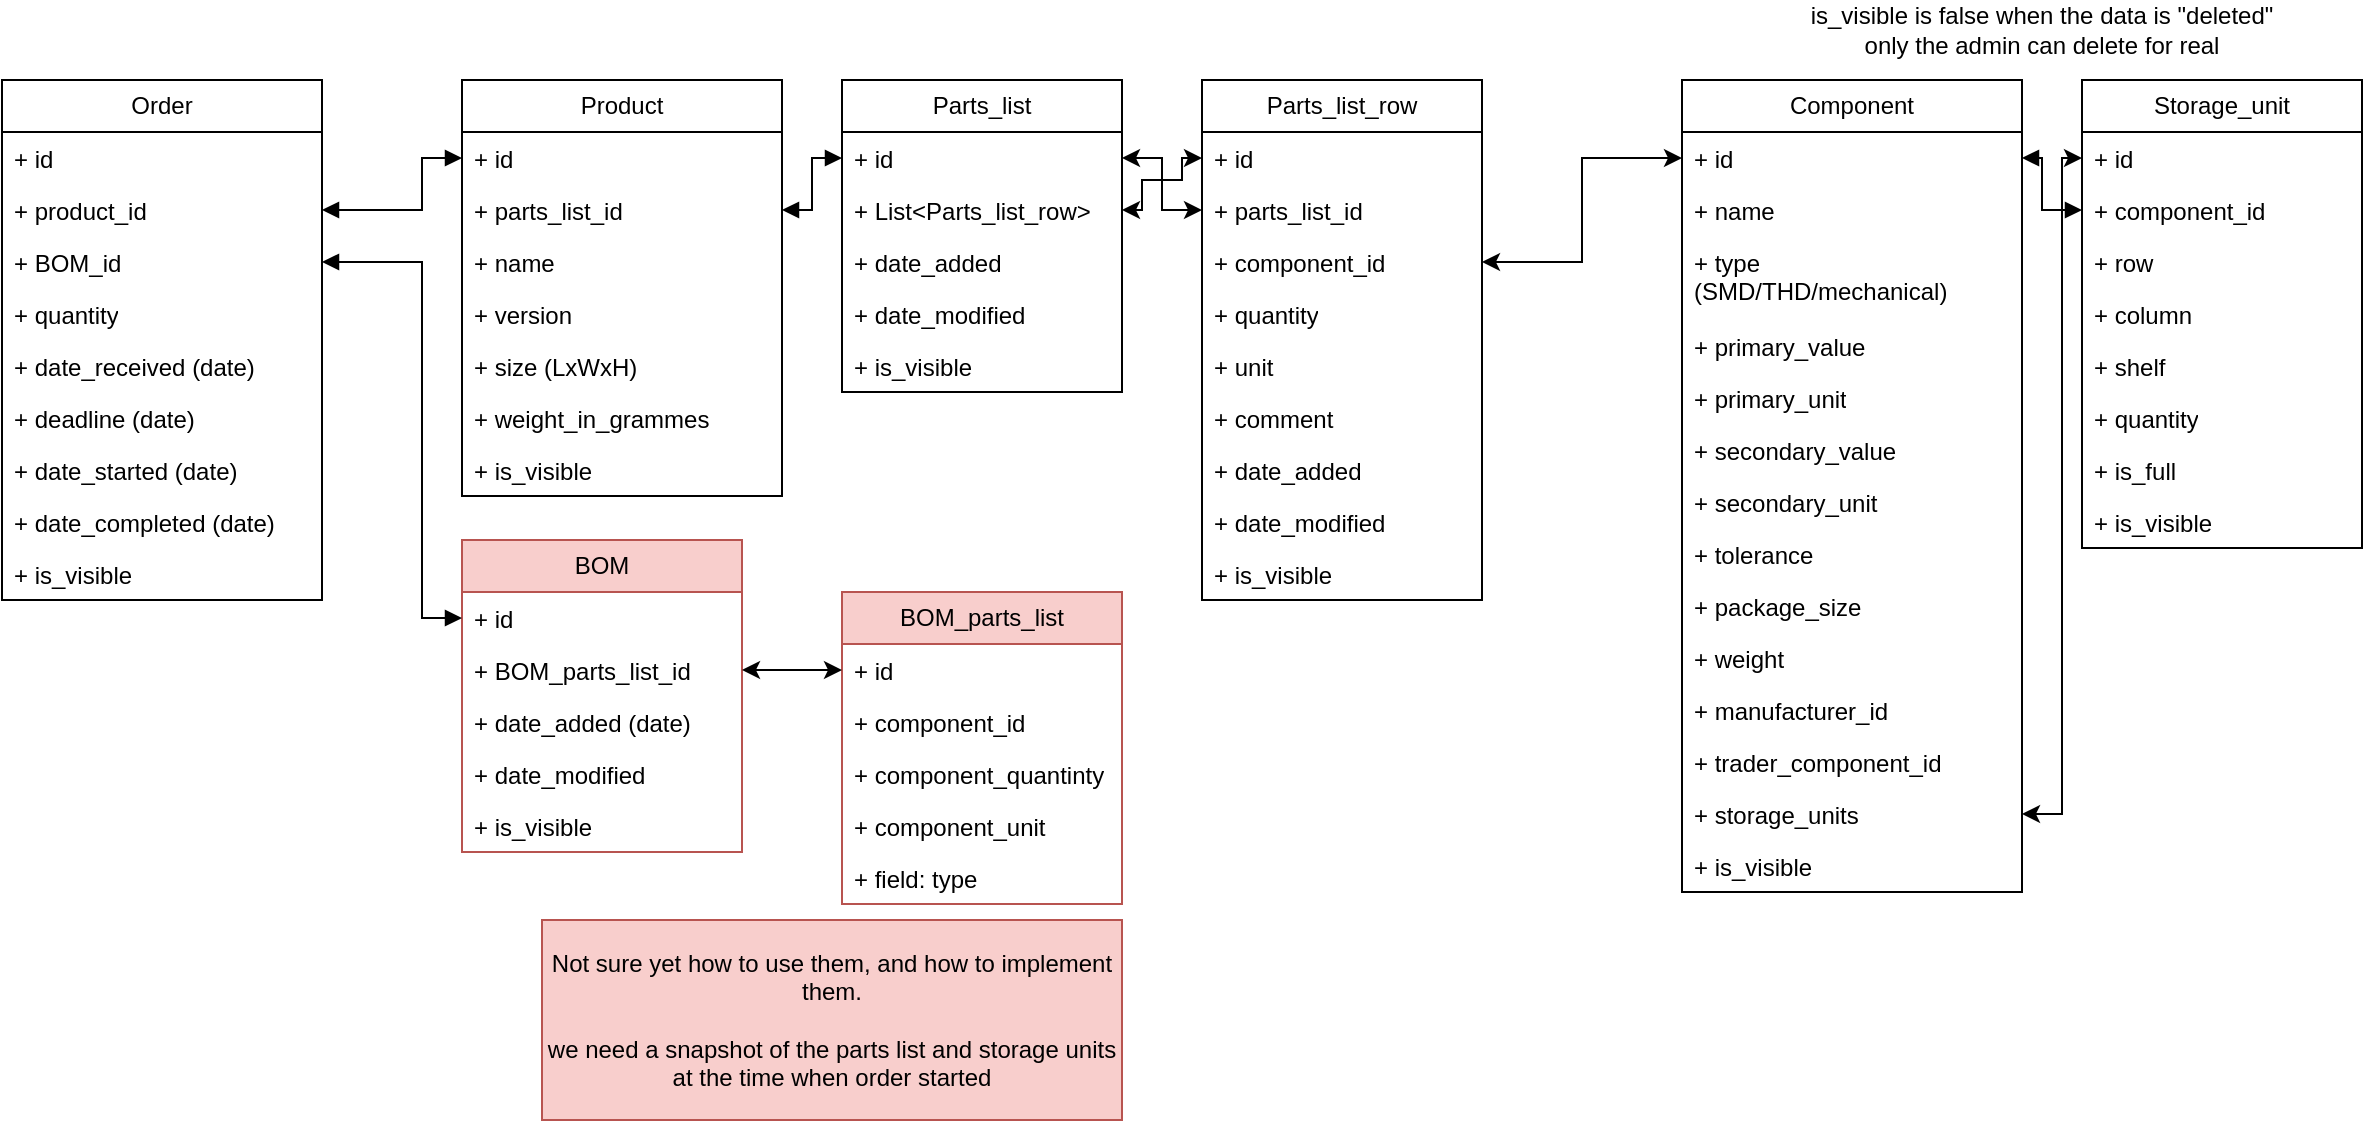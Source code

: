 <mxfile version="21.1.2" type="device">
  <diagram name="Page-1" id="a7904f86-f2b4-8e86-fa97-74104820619b">
    <mxGraphModel dx="1195" dy="703" grid="1" gridSize="10" guides="1" tooltips="1" connect="1" arrows="1" fold="1" page="1" pageScale="1" pageWidth="1100" pageHeight="850" background="none" math="0" shadow="0">
      <root>
        <mxCell id="0" />
        <mxCell id="1" parent="0" />
        <mxCell id="24794b860abc3c2d-30" style="edgeStyle=orthogonalEdgeStyle;rounded=0;html=1;labelBackgroundColor=none;endArrow=none;endFill=0;endSize=8;fontFamily=Verdana;fontSize=12;align=left;" parent="1" edge="1">
          <mxGeometry relative="1" as="geometry">
            <Array as="points">
              <mxPoint x="110" y="90" />
              <mxPoint x="670" y="90" />
            </Array>
            <mxPoint x="110" y="205" as="sourcePoint" />
          </mxGeometry>
        </mxCell>
        <mxCell id="yLfxssdiSvaUAgOerNLs-10" value="Order" style="swimlane;fontStyle=0;childLayout=stackLayout;horizontal=1;startSize=26;fillColor=none;horizontalStack=0;resizeParent=1;resizeParentMax=0;resizeLast=0;collapsible=1;marginBottom=0;whiteSpace=wrap;html=1;" parent="1" vertex="1">
          <mxGeometry x="30" y="90" width="160" height="260" as="geometry" />
        </mxCell>
        <mxCell id="yLfxssdiSvaUAgOerNLs-25" value="+ id" style="text;strokeColor=none;fillColor=none;align=left;verticalAlign=top;spacingLeft=4;spacingRight=4;overflow=hidden;rotatable=0;points=[[0,0.5],[1,0.5]];portConstraint=eastwest;whiteSpace=wrap;html=1;" parent="yLfxssdiSvaUAgOerNLs-10" vertex="1">
          <mxGeometry y="26" width="160" height="26" as="geometry" />
        </mxCell>
        <mxCell id="yLfxssdiSvaUAgOerNLs-12" value="+ product_id" style="text;strokeColor=none;fillColor=none;align=left;verticalAlign=top;spacingLeft=4;spacingRight=4;overflow=hidden;rotatable=0;points=[[0,0.5],[1,0.5]];portConstraint=eastwest;whiteSpace=wrap;html=1;" parent="yLfxssdiSvaUAgOerNLs-10" vertex="1">
          <mxGeometry y="52" width="160" height="26" as="geometry" />
        </mxCell>
        <mxCell id="yLfxssdiSvaUAgOerNLs-88" value="+ BOM_id" style="text;strokeColor=none;fillColor=none;align=left;verticalAlign=top;spacingLeft=4;spacingRight=4;overflow=hidden;rotatable=0;points=[[0,0.5],[1,0.5]];portConstraint=eastwest;whiteSpace=wrap;html=1;" parent="yLfxssdiSvaUAgOerNLs-10" vertex="1">
          <mxGeometry y="78" width="160" height="26" as="geometry" />
        </mxCell>
        <mxCell id="yLfxssdiSvaUAgOerNLs-13" value="+ quantity" style="text;strokeColor=none;fillColor=none;align=left;verticalAlign=top;spacingLeft=4;spacingRight=4;overflow=hidden;rotatable=0;points=[[0,0.5],[1,0.5]];portConstraint=eastwest;whiteSpace=wrap;html=1;" parent="yLfxssdiSvaUAgOerNLs-10" vertex="1">
          <mxGeometry y="104" width="160" height="26" as="geometry" />
        </mxCell>
        <mxCell id="yLfxssdiSvaUAgOerNLs-15" value="+ date_received (date)" style="text;strokeColor=none;fillColor=none;align=left;verticalAlign=top;spacingLeft=4;spacingRight=4;overflow=hidden;rotatable=0;points=[[0,0.5],[1,0.5]];portConstraint=eastwest;whiteSpace=wrap;html=1;" parent="yLfxssdiSvaUAgOerNLs-10" vertex="1">
          <mxGeometry y="130" width="160" height="26" as="geometry" />
        </mxCell>
        <mxCell id="yLfxssdiSvaUAgOerNLs-16" value="+ deadline (date)" style="text;strokeColor=none;fillColor=none;align=left;verticalAlign=top;spacingLeft=4;spacingRight=4;overflow=hidden;rotatable=0;points=[[0,0.5],[1,0.5]];portConstraint=eastwest;whiteSpace=wrap;html=1;" parent="yLfxssdiSvaUAgOerNLs-10" vertex="1">
          <mxGeometry y="156" width="160" height="26" as="geometry" />
        </mxCell>
        <mxCell id="yLfxssdiSvaUAgOerNLs-17" value="+ date_started (date)" style="text;strokeColor=none;fillColor=none;align=left;verticalAlign=top;spacingLeft=4;spacingRight=4;overflow=hidden;rotatable=0;points=[[0,0.5],[1,0.5]];portConstraint=eastwest;whiteSpace=wrap;html=1;" parent="yLfxssdiSvaUAgOerNLs-10" vertex="1">
          <mxGeometry y="182" width="160" height="26" as="geometry" />
        </mxCell>
        <mxCell id="yLfxssdiSvaUAgOerNLs-18" value="+ date_completed (date)" style="text;strokeColor=none;fillColor=none;align=left;verticalAlign=top;spacingLeft=4;spacingRight=4;overflow=hidden;rotatable=0;points=[[0,0.5],[1,0.5]];portConstraint=eastwest;whiteSpace=wrap;html=1;" parent="yLfxssdiSvaUAgOerNLs-10" vertex="1">
          <mxGeometry y="208" width="160" height="26" as="geometry" />
        </mxCell>
        <mxCell id="yLfxssdiSvaUAgOerNLs-52" value="+ is_visible" style="text;strokeColor=none;fillColor=none;align=left;verticalAlign=top;spacingLeft=4;spacingRight=4;overflow=hidden;rotatable=0;points=[[0,0.5],[1,0.5]];portConstraint=eastwest;whiteSpace=wrap;html=1;" parent="yLfxssdiSvaUAgOerNLs-10" vertex="1">
          <mxGeometry y="234" width="160" height="26" as="geometry" />
        </mxCell>
        <mxCell id="yLfxssdiSvaUAgOerNLs-19" value="Product" style="swimlane;fontStyle=0;childLayout=stackLayout;horizontal=1;startSize=26;fillColor=none;horizontalStack=0;resizeParent=1;resizeParentMax=0;resizeLast=0;collapsible=1;marginBottom=0;whiteSpace=wrap;html=1;" parent="1" vertex="1">
          <mxGeometry x="260" y="90" width="160" height="208" as="geometry" />
        </mxCell>
        <mxCell id="yLfxssdiSvaUAgOerNLs-20" value="+ id" style="text;strokeColor=none;fillColor=none;align=left;verticalAlign=top;spacingLeft=4;spacingRight=4;overflow=hidden;rotatable=0;points=[[0,0.5],[1,0.5]];portConstraint=eastwest;whiteSpace=wrap;html=1;" parent="yLfxssdiSvaUAgOerNLs-19" vertex="1">
          <mxGeometry y="26" width="160" height="26" as="geometry" />
        </mxCell>
        <mxCell id="CY3FvTygYYsW5YtFWr8B-5" value="+ parts_list_id" style="text;strokeColor=none;fillColor=none;align=left;verticalAlign=top;spacingLeft=4;spacingRight=4;overflow=hidden;rotatable=0;points=[[0,0.5],[1,0.5]];portConstraint=eastwest;whiteSpace=wrap;html=1;" vertex="1" parent="yLfxssdiSvaUAgOerNLs-19">
          <mxGeometry y="52" width="160" height="26" as="geometry" />
        </mxCell>
        <mxCell id="yLfxssdiSvaUAgOerNLs-21" value="+ name" style="text;strokeColor=none;fillColor=none;align=left;verticalAlign=top;spacingLeft=4;spacingRight=4;overflow=hidden;rotatable=0;points=[[0,0.5],[1,0.5]];portConstraint=eastwest;whiteSpace=wrap;html=1;" parent="yLfxssdiSvaUAgOerNLs-19" vertex="1">
          <mxGeometry y="78" width="160" height="26" as="geometry" />
        </mxCell>
        <mxCell id="yLfxssdiSvaUAgOerNLs-33" value="+ version" style="text;strokeColor=none;fillColor=none;align=left;verticalAlign=top;spacingLeft=4;spacingRight=4;overflow=hidden;rotatable=0;points=[[0,0.5],[1,0.5]];portConstraint=eastwest;whiteSpace=wrap;html=1;" parent="yLfxssdiSvaUAgOerNLs-19" vertex="1">
          <mxGeometry y="104" width="160" height="26" as="geometry" />
        </mxCell>
        <mxCell id="yLfxssdiSvaUAgOerNLs-75" value="+ size (LxWxH)" style="text;strokeColor=none;fillColor=none;align=left;verticalAlign=top;spacingLeft=4;spacingRight=4;overflow=hidden;rotatable=0;points=[[0,0.5],[1,0.5]];portConstraint=eastwest;whiteSpace=wrap;html=1;" parent="yLfxssdiSvaUAgOerNLs-19" vertex="1">
          <mxGeometry y="130" width="160" height="26" as="geometry" />
        </mxCell>
        <mxCell id="yLfxssdiSvaUAgOerNLs-76" value="+ weight_in_grammes" style="text;strokeColor=none;fillColor=none;align=left;verticalAlign=top;spacingLeft=4;spacingRight=4;overflow=hidden;rotatable=0;points=[[0,0.5],[1,0.5]];portConstraint=eastwest;whiteSpace=wrap;html=1;" parent="yLfxssdiSvaUAgOerNLs-19" vertex="1">
          <mxGeometry y="156" width="160" height="26" as="geometry" />
        </mxCell>
        <mxCell id="yLfxssdiSvaUAgOerNLs-49" value="+ is_visible" style="text;strokeColor=none;fillColor=none;align=left;verticalAlign=top;spacingLeft=4;spacingRight=4;overflow=hidden;rotatable=0;points=[[0,0.5],[1,0.5]];portConstraint=eastwest;whiteSpace=wrap;html=1;" parent="yLfxssdiSvaUAgOerNLs-19" vertex="1">
          <mxGeometry y="182" width="160" height="26" as="geometry" />
        </mxCell>
        <mxCell id="yLfxssdiSvaUAgOerNLs-29" value="BOM" style="swimlane;fontStyle=0;childLayout=stackLayout;horizontal=1;startSize=26;fillColor=#f8cecc;horizontalStack=0;resizeParent=1;resizeParentMax=0;resizeLast=0;collapsible=1;marginBottom=0;whiteSpace=wrap;html=1;strokeColor=#b85450;" parent="1" vertex="1">
          <mxGeometry x="260" y="320" width="140" height="156" as="geometry" />
        </mxCell>
        <mxCell id="yLfxssdiSvaUAgOerNLs-89" value="+ id" style="text;strokeColor=none;fillColor=none;align=left;verticalAlign=top;spacingLeft=4;spacingRight=4;overflow=hidden;rotatable=0;points=[[0,0.5],[1,0.5]];portConstraint=eastwest;whiteSpace=wrap;html=1;" parent="yLfxssdiSvaUAgOerNLs-29" vertex="1">
          <mxGeometry y="26" width="140" height="26" as="geometry" />
        </mxCell>
        <mxCell id="CY3FvTygYYsW5YtFWr8B-2" value="+ BOM_parts_list_id" style="text;strokeColor=none;fillColor=none;align=left;verticalAlign=top;spacingLeft=4;spacingRight=4;overflow=hidden;rotatable=0;points=[[0,0.5],[1,0.5]];portConstraint=eastwest;whiteSpace=wrap;html=1;" vertex="1" parent="yLfxssdiSvaUAgOerNLs-29">
          <mxGeometry y="52" width="140" height="26" as="geometry" />
        </mxCell>
        <mxCell id="yLfxssdiSvaUAgOerNLs-36" value="+ date_added (date)" style="text;strokeColor=none;fillColor=none;align=left;verticalAlign=top;spacingLeft=4;spacingRight=4;overflow=hidden;rotatable=0;points=[[0,0.5],[1,0.5]];portConstraint=eastwest;whiteSpace=wrap;html=1;" parent="yLfxssdiSvaUAgOerNLs-29" vertex="1">
          <mxGeometry y="78" width="140" height="26" as="geometry" />
        </mxCell>
        <mxCell id="yLfxssdiSvaUAgOerNLs-37" value="+ date_modified" style="text;strokeColor=none;fillColor=none;align=left;verticalAlign=top;spacingLeft=4;spacingRight=4;overflow=hidden;rotatable=0;points=[[0,0.5],[1,0.5]];portConstraint=eastwest;whiteSpace=wrap;html=1;" parent="yLfxssdiSvaUAgOerNLs-29" vertex="1">
          <mxGeometry y="104" width="140" height="26" as="geometry" />
        </mxCell>
        <mxCell id="yLfxssdiSvaUAgOerNLs-55" value="+ is_visible" style="text;strokeColor=none;fillColor=none;align=left;verticalAlign=top;spacingLeft=4;spacingRight=4;overflow=hidden;rotatable=0;points=[[0,0.5],[1,0.5]];portConstraint=eastwest;whiteSpace=wrap;html=1;" parent="yLfxssdiSvaUAgOerNLs-29" vertex="1">
          <mxGeometry y="130" width="140" height="26" as="geometry" />
        </mxCell>
        <mxCell id="yLfxssdiSvaUAgOerNLs-40" value="" style="endArrow=block;startArrow=block;endFill=1;startFill=1;html=1;rounded=0;exitX=1;exitY=0.5;exitDx=0;exitDy=0;entryX=0;entryY=0.5;entryDx=0;entryDy=0;edgeStyle=orthogonalEdgeStyle;" parent="1" source="yLfxssdiSvaUAgOerNLs-12" target="yLfxssdiSvaUAgOerNLs-20" edge="1">
          <mxGeometry width="160" relative="1" as="geometry">
            <mxPoint x="355" y="40" as="sourcePoint" />
            <mxPoint x="515" y="40" as="targetPoint" />
            <Array as="points">
              <mxPoint x="240" y="155" />
              <mxPoint x="240" y="129" />
            </Array>
          </mxGeometry>
        </mxCell>
        <mxCell id="yLfxssdiSvaUAgOerNLs-41" value="Parts_list" style="swimlane;fontStyle=0;childLayout=stackLayout;horizontal=1;startSize=26;fillColor=none;horizontalStack=0;resizeParent=1;resizeParentMax=0;resizeLast=0;collapsible=1;marginBottom=0;whiteSpace=wrap;html=1;" parent="1" vertex="1">
          <mxGeometry x="450" y="90" width="140" height="156" as="geometry" />
        </mxCell>
        <mxCell id="yLfxssdiSvaUAgOerNLs-42" value="+ id" style="text;strokeColor=none;fillColor=none;align=left;verticalAlign=top;spacingLeft=4;spacingRight=4;overflow=hidden;rotatable=0;points=[[0,0.5],[1,0.5]];portConstraint=eastwest;whiteSpace=wrap;html=1;" parent="yLfxssdiSvaUAgOerNLs-41" vertex="1">
          <mxGeometry y="26" width="140" height="26" as="geometry" />
        </mxCell>
        <mxCell id="CY3FvTygYYsW5YtFWr8B-25" value="+ List&amp;lt;Parts_list_row&amp;gt;" style="text;strokeColor=none;fillColor=none;align=left;verticalAlign=top;spacingLeft=4;spacingRight=4;overflow=hidden;rotatable=0;points=[[0,0.5],[1,0.5]];portConstraint=eastwest;whiteSpace=wrap;html=1;" vertex="1" parent="yLfxssdiSvaUAgOerNLs-41">
          <mxGeometry y="52" width="140" height="26" as="geometry" />
        </mxCell>
        <mxCell id="CY3FvTygYYsW5YtFWr8B-22" value="+ date_added" style="text;strokeColor=none;fillColor=none;align=left;verticalAlign=top;spacingLeft=4;spacingRight=4;overflow=hidden;rotatable=0;points=[[0,0.5],[1,0.5]];portConstraint=eastwest;whiteSpace=wrap;html=1;" vertex="1" parent="yLfxssdiSvaUAgOerNLs-41">
          <mxGeometry y="78" width="140" height="26" as="geometry" />
        </mxCell>
        <mxCell id="CY3FvTygYYsW5YtFWr8B-23" value="+ date_modified" style="text;strokeColor=none;fillColor=none;align=left;verticalAlign=top;spacingLeft=4;spacingRight=4;overflow=hidden;rotatable=0;points=[[0,0.5],[1,0.5]];portConstraint=eastwest;whiteSpace=wrap;html=1;" vertex="1" parent="yLfxssdiSvaUAgOerNLs-41">
          <mxGeometry y="104" width="140" height="26" as="geometry" />
        </mxCell>
        <mxCell id="yLfxssdiSvaUAgOerNLs-48" value="+ is_visible" style="text;strokeColor=none;fillColor=none;align=left;verticalAlign=top;spacingLeft=4;spacingRight=4;overflow=hidden;rotatable=0;points=[[0,0.5],[1,0.5]];portConstraint=eastwest;whiteSpace=wrap;html=1;" parent="yLfxssdiSvaUAgOerNLs-41" vertex="1">
          <mxGeometry y="130" width="140" height="26" as="geometry" />
        </mxCell>
        <mxCell id="yLfxssdiSvaUAgOerNLs-56" value="is_visible is false when the data is &quot;deleted&quot;&lt;br&gt;only the admin can delete for real" style="text;html=1;strokeColor=none;fillColor=none;align=center;verticalAlign=middle;whiteSpace=wrap;rounded=0;" parent="1" vertex="1">
          <mxGeometry x="920" y="50" width="260" height="30" as="geometry" />
        </mxCell>
        <mxCell id="yLfxssdiSvaUAgOerNLs-57" value="" style="endArrow=block;startArrow=block;endFill=1;startFill=1;html=1;rounded=0;entryX=0;entryY=0.5;entryDx=0;entryDy=0;exitX=1;exitY=0.5;exitDx=0;exitDy=0;edgeStyle=orthogonalEdgeStyle;" parent="1" source="CY3FvTygYYsW5YtFWr8B-5" target="yLfxssdiSvaUAgOerNLs-42" edge="1">
          <mxGeometry width="160" relative="1" as="geometry">
            <mxPoint x="440" y="164" as="sourcePoint" />
            <mxPoint x="480" y="344" as="targetPoint" />
          </mxGeometry>
        </mxCell>
        <mxCell id="yLfxssdiSvaUAgOerNLs-59" value="Component" style="swimlane;fontStyle=0;childLayout=stackLayout;horizontal=1;startSize=26;fillColor=none;horizontalStack=0;resizeParent=1;resizeParentMax=0;resizeLast=0;collapsible=1;marginBottom=0;whiteSpace=wrap;html=1;" parent="1" vertex="1">
          <mxGeometry x="870" y="90" width="170" height="406" as="geometry" />
        </mxCell>
        <mxCell id="yLfxssdiSvaUAgOerNLs-60" value="+ id" style="text;strokeColor=none;fillColor=none;align=left;verticalAlign=top;spacingLeft=4;spacingRight=4;overflow=hidden;rotatable=0;points=[[0,0.5],[1,0.5]];portConstraint=eastwest;whiteSpace=wrap;html=1;" parent="yLfxssdiSvaUAgOerNLs-59" vertex="1">
          <mxGeometry y="26" width="170" height="26" as="geometry" />
        </mxCell>
        <mxCell id="yLfxssdiSvaUAgOerNLs-61" value="+ name" style="text;strokeColor=none;fillColor=none;align=left;verticalAlign=top;spacingLeft=4;spacingRight=4;overflow=hidden;rotatable=0;points=[[0,0.5],[1,0.5]];portConstraint=eastwest;whiteSpace=wrap;html=1;" parent="yLfxssdiSvaUAgOerNLs-59" vertex="1">
          <mxGeometry y="52" width="170" height="26" as="geometry" />
        </mxCell>
        <mxCell id="yLfxssdiSvaUAgOerNLs-62" value="+ type (SMD/THD/mechanical)" style="text;strokeColor=none;fillColor=none;align=left;verticalAlign=top;spacingLeft=4;spacingRight=4;overflow=hidden;rotatable=0;points=[[0,0.5],[1,0.5]];portConstraint=eastwest;whiteSpace=wrap;html=1;" parent="yLfxssdiSvaUAgOerNLs-59" vertex="1">
          <mxGeometry y="78" width="170" height="42" as="geometry" />
        </mxCell>
        <mxCell id="yLfxssdiSvaUAgOerNLs-69" value="+ primary_value" style="text;strokeColor=none;fillColor=none;align=left;verticalAlign=top;spacingLeft=4;spacingRight=4;overflow=hidden;rotatable=0;points=[[0,0.5],[1,0.5]];portConstraint=eastwest;whiteSpace=wrap;html=1;" parent="yLfxssdiSvaUAgOerNLs-59" vertex="1">
          <mxGeometry y="120" width="170" height="26" as="geometry" />
        </mxCell>
        <mxCell id="yLfxssdiSvaUAgOerNLs-70" value="+ primary_unit" style="text;strokeColor=none;fillColor=none;align=left;verticalAlign=top;spacingLeft=4;spacingRight=4;overflow=hidden;rotatable=0;points=[[0,0.5],[1,0.5]];portConstraint=eastwest;whiteSpace=wrap;html=1;" parent="yLfxssdiSvaUAgOerNLs-59" vertex="1">
          <mxGeometry y="146" width="170" height="26" as="geometry" />
        </mxCell>
        <mxCell id="yLfxssdiSvaUAgOerNLs-71" value="+ secondary_value" style="text;strokeColor=none;fillColor=none;align=left;verticalAlign=top;spacingLeft=4;spacingRight=4;overflow=hidden;rotatable=0;points=[[0,0.5],[1,0.5]];portConstraint=eastwest;whiteSpace=wrap;html=1;" parent="yLfxssdiSvaUAgOerNLs-59" vertex="1">
          <mxGeometry y="172" width="170" height="26" as="geometry" />
        </mxCell>
        <mxCell id="yLfxssdiSvaUAgOerNLs-72" value="+ secondary_unit" style="text;strokeColor=none;fillColor=none;align=left;verticalAlign=top;spacingLeft=4;spacingRight=4;overflow=hidden;rotatable=0;points=[[0,0.5],[1,0.5]];portConstraint=eastwest;whiteSpace=wrap;html=1;" parent="yLfxssdiSvaUAgOerNLs-59" vertex="1">
          <mxGeometry y="198" width="170" height="26" as="geometry" />
        </mxCell>
        <mxCell id="yLfxssdiSvaUAgOerNLs-73" value="+ tolerance" style="text;strokeColor=none;fillColor=none;align=left;verticalAlign=top;spacingLeft=4;spacingRight=4;overflow=hidden;rotatable=0;points=[[0,0.5],[1,0.5]];portConstraint=eastwest;whiteSpace=wrap;html=1;" parent="yLfxssdiSvaUAgOerNLs-59" vertex="1">
          <mxGeometry y="224" width="170" height="26" as="geometry" />
        </mxCell>
        <mxCell id="yLfxssdiSvaUAgOerNLs-74" value="+ package_size" style="text;strokeColor=none;fillColor=none;align=left;verticalAlign=top;spacingLeft=4;spacingRight=4;overflow=hidden;rotatable=0;points=[[0,0.5],[1,0.5]];portConstraint=eastwest;whiteSpace=wrap;html=1;" parent="yLfxssdiSvaUAgOerNLs-59" vertex="1">
          <mxGeometry y="250" width="170" height="26" as="geometry" />
        </mxCell>
        <mxCell id="yLfxssdiSvaUAgOerNLs-63" value="+ weight" style="text;strokeColor=none;fillColor=none;align=left;verticalAlign=top;spacingLeft=4;spacingRight=4;overflow=hidden;rotatable=0;points=[[0,0.5],[1,0.5]];portConstraint=eastwest;whiteSpace=wrap;html=1;" parent="yLfxssdiSvaUAgOerNLs-59" vertex="1">
          <mxGeometry y="276" width="170" height="26" as="geometry" />
        </mxCell>
        <mxCell id="yLfxssdiSvaUAgOerNLs-66" value="+ manufacturer_id" style="text;strokeColor=none;fillColor=none;align=left;verticalAlign=top;spacingLeft=4;spacingRight=4;overflow=hidden;rotatable=0;points=[[0,0.5],[1,0.5]];portConstraint=eastwest;whiteSpace=wrap;html=1;" parent="yLfxssdiSvaUAgOerNLs-59" vertex="1">
          <mxGeometry y="302" width="170" height="26" as="geometry" />
        </mxCell>
        <mxCell id="yLfxssdiSvaUAgOerNLs-68" value="+ trader_component_id" style="text;strokeColor=none;fillColor=none;align=left;verticalAlign=top;spacingLeft=4;spacingRight=4;overflow=hidden;rotatable=0;points=[[0,0.5],[1,0.5]];portConstraint=eastwest;whiteSpace=wrap;html=1;" parent="yLfxssdiSvaUAgOerNLs-59" vertex="1">
          <mxGeometry y="328" width="170" height="26" as="geometry" />
        </mxCell>
        <mxCell id="CY3FvTygYYsW5YtFWr8B-6" value="+ storage_units" style="text;strokeColor=none;fillColor=none;align=left;verticalAlign=top;spacingLeft=4;spacingRight=4;overflow=hidden;rotatable=0;points=[[0,0.5],[1,0.5]];portConstraint=eastwest;whiteSpace=wrap;html=1;" vertex="1" parent="yLfxssdiSvaUAgOerNLs-59">
          <mxGeometry y="354" width="170" height="26" as="geometry" />
        </mxCell>
        <mxCell id="CY3FvTygYYsW5YtFWr8B-30" value="+ is_visible" style="text;strokeColor=none;fillColor=none;align=left;verticalAlign=top;spacingLeft=4;spacingRight=4;overflow=hidden;rotatable=0;points=[[0,0.5],[1,0.5]];portConstraint=eastwest;whiteSpace=wrap;html=1;" vertex="1" parent="yLfxssdiSvaUAgOerNLs-59">
          <mxGeometry y="380" width="170" height="26" as="geometry" />
        </mxCell>
        <mxCell id="yLfxssdiSvaUAgOerNLs-79" value="Storage_unit" style="swimlane;fontStyle=0;childLayout=stackLayout;horizontal=1;startSize=26;fillColor=none;horizontalStack=0;resizeParent=1;resizeParentMax=0;resizeLast=0;collapsible=1;marginBottom=0;whiteSpace=wrap;html=1;" parent="1" vertex="1">
          <mxGeometry x="1070" y="90" width="140" height="234" as="geometry" />
        </mxCell>
        <mxCell id="yLfxssdiSvaUAgOerNLs-80" value="+ id" style="text;strokeColor=none;fillColor=none;align=left;verticalAlign=top;spacingLeft=4;spacingRight=4;overflow=hidden;rotatable=0;points=[[0,0.5],[1,0.5]];portConstraint=eastwest;whiteSpace=wrap;html=1;" parent="yLfxssdiSvaUAgOerNLs-79" vertex="1">
          <mxGeometry y="26" width="140" height="26" as="geometry" />
        </mxCell>
        <mxCell id="yLfxssdiSvaUAgOerNLs-81" value="+ component_id" style="text;strokeColor=none;fillColor=none;align=left;verticalAlign=top;spacingLeft=4;spacingRight=4;overflow=hidden;rotatable=0;points=[[0,0.5],[1,0.5]];portConstraint=eastwest;whiteSpace=wrap;html=1;" parent="yLfxssdiSvaUAgOerNLs-79" vertex="1">
          <mxGeometry y="52" width="140" height="26" as="geometry" />
        </mxCell>
        <mxCell id="C-D4dl75lWquD5fjDeei-1" value="+ row" style="text;strokeColor=none;fillColor=none;align=left;verticalAlign=top;spacingLeft=4;spacingRight=4;overflow=hidden;rotatable=0;points=[[0,0.5],[1,0.5]];portConstraint=eastwest;whiteSpace=wrap;html=1;" parent="yLfxssdiSvaUAgOerNLs-79" vertex="1">
          <mxGeometry y="78" width="140" height="26" as="geometry" />
        </mxCell>
        <mxCell id="C-D4dl75lWquD5fjDeei-2" value="+ column" style="text;strokeColor=none;fillColor=none;align=left;verticalAlign=top;spacingLeft=4;spacingRight=4;overflow=hidden;rotatable=0;points=[[0,0.5],[1,0.5]];portConstraint=eastwest;whiteSpace=wrap;html=1;" parent="yLfxssdiSvaUAgOerNLs-79" vertex="1">
          <mxGeometry y="104" width="140" height="26" as="geometry" />
        </mxCell>
        <mxCell id="C-D4dl75lWquD5fjDeei-3" value="+ shelf" style="text;strokeColor=none;fillColor=none;align=left;verticalAlign=top;spacingLeft=4;spacingRight=4;overflow=hidden;rotatable=0;points=[[0,0.5],[1,0.5]];portConstraint=eastwest;whiteSpace=wrap;html=1;" parent="yLfxssdiSvaUAgOerNLs-79" vertex="1">
          <mxGeometry y="130" width="140" height="26" as="geometry" />
        </mxCell>
        <mxCell id="yLfxssdiSvaUAgOerNLs-82" value="+ quantity" style="text;strokeColor=none;fillColor=none;align=left;verticalAlign=top;spacingLeft=4;spacingRight=4;overflow=hidden;rotatable=0;points=[[0,0.5],[1,0.5]];portConstraint=eastwest;whiteSpace=wrap;html=1;" parent="yLfxssdiSvaUAgOerNLs-79" vertex="1">
          <mxGeometry y="156" width="140" height="26" as="geometry" />
        </mxCell>
        <mxCell id="C-D4dl75lWquD5fjDeei-4" value="+ is_full" style="text;strokeColor=none;fillColor=none;align=left;verticalAlign=top;spacingLeft=4;spacingRight=4;overflow=hidden;rotatable=0;points=[[0,0.5],[1,0.5]];portConstraint=eastwest;whiteSpace=wrap;html=1;" parent="yLfxssdiSvaUAgOerNLs-79" vertex="1">
          <mxGeometry y="182" width="140" height="26" as="geometry" />
        </mxCell>
        <mxCell id="CY3FvTygYYsW5YtFWr8B-31" value="+ is_visible" style="text;strokeColor=none;fillColor=none;align=left;verticalAlign=top;spacingLeft=4;spacingRight=4;overflow=hidden;rotatable=0;points=[[0,0.5],[1,0.5]];portConstraint=eastwest;whiteSpace=wrap;html=1;" vertex="1" parent="yLfxssdiSvaUAgOerNLs-79">
          <mxGeometry y="208" width="140" height="26" as="geometry" />
        </mxCell>
        <mxCell id="yLfxssdiSvaUAgOerNLs-87" value="" style="endArrow=block;startArrow=block;endFill=1;startFill=1;html=1;rounded=0;exitX=1;exitY=0.5;exitDx=0;exitDy=0;entryX=0;entryY=0.5;entryDx=0;entryDy=0;edgeStyle=orthogonalEdgeStyle;" parent="1" source="yLfxssdiSvaUAgOerNLs-60" target="yLfxssdiSvaUAgOerNLs-81" edge="1">
          <mxGeometry width="160" relative="1" as="geometry">
            <mxPoint x="1110" y="284" as="sourcePoint" />
            <mxPoint x="1270" y="284" as="targetPoint" />
            <Array as="points">
              <mxPoint x="1050" y="129" />
              <mxPoint x="1050" y="155" />
            </Array>
          </mxGeometry>
        </mxCell>
        <mxCell id="yLfxssdiSvaUAgOerNLs-91" value="" style="endArrow=block;startArrow=block;endFill=1;startFill=1;html=1;rounded=0;entryX=0;entryY=0.5;entryDx=0;entryDy=0;edgeStyle=orthogonalEdgeStyle;exitX=1;exitY=0.5;exitDx=0;exitDy=0;" parent="1" source="yLfxssdiSvaUAgOerNLs-88" target="yLfxssdiSvaUAgOerNLs-89" edge="1">
          <mxGeometry width="160" relative="1" as="geometry">
            <mxPoint x="220" y="230" as="sourcePoint" />
            <mxPoint x="925" as="targetPoint" />
            <Array as="points">
              <mxPoint x="240" y="181" />
              <mxPoint x="240" y="359" />
            </Array>
          </mxGeometry>
        </mxCell>
        <mxCell id="CY3FvTygYYsW5YtFWr8B-7" value="" style="endArrow=classic;startArrow=classic;html=1;rounded=0;entryX=0;entryY=0.5;entryDx=0;entryDy=0;exitX=1;exitY=0.5;exitDx=0;exitDy=0;edgeStyle=orthogonalEdgeStyle;" edge="1" parent="1" source="CY3FvTygYYsW5YtFWr8B-6" target="yLfxssdiSvaUAgOerNLs-80">
          <mxGeometry width="50" height="50" relative="1" as="geometry">
            <mxPoint x="940" y="570" as="sourcePoint" />
            <mxPoint x="990" y="520" as="targetPoint" />
            <Array as="points">
              <mxPoint x="1060" y="457" />
              <mxPoint x="1060" y="129" />
            </Array>
          </mxGeometry>
        </mxCell>
        <mxCell id="CY3FvTygYYsW5YtFWr8B-11" value="BOM_parts_list" style="swimlane;fontStyle=0;childLayout=stackLayout;horizontal=1;startSize=26;fillColor=#f8cecc;horizontalStack=0;resizeParent=1;resizeParentMax=0;resizeLast=0;collapsible=1;marginBottom=0;whiteSpace=wrap;html=1;strokeColor=#b85450;" vertex="1" parent="1">
          <mxGeometry x="450" y="346" width="140" height="156" as="geometry" />
        </mxCell>
        <mxCell id="CY3FvTygYYsW5YtFWr8B-13" value="+ id" style="text;strokeColor=none;fillColor=none;align=left;verticalAlign=top;spacingLeft=4;spacingRight=4;overflow=hidden;rotatable=0;points=[[0,0.5],[1,0.5]];portConstraint=eastwest;whiteSpace=wrap;html=1;" vertex="1" parent="CY3FvTygYYsW5YtFWr8B-11">
          <mxGeometry y="26" width="140" height="26" as="geometry" />
        </mxCell>
        <mxCell id="yLfxssdiSvaUAgOerNLs-31" value="+ component_id" style="text;strokeColor=none;fillColor=none;align=left;verticalAlign=top;spacingLeft=4;spacingRight=4;overflow=hidden;rotatable=0;points=[[0,0.5],[1,0.5]];portConstraint=eastwest;whiteSpace=wrap;html=1;" parent="CY3FvTygYYsW5YtFWr8B-11" vertex="1">
          <mxGeometry y="52" width="140" height="26" as="geometry" />
        </mxCell>
        <mxCell id="yLfxssdiSvaUAgOerNLs-90" value="+ component_quantinty" style="text;strokeColor=none;fillColor=none;align=left;verticalAlign=top;spacingLeft=4;spacingRight=4;overflow=hidden;rotatable=0;points=[[0,0.5],[1,0.5]];portConstraint=eastwest;whiteSpace=wrap;html=1;" parent="CY3FvTygYYsW5YtFWr8B-11" vertex="1">
          <mxGeometry y="78" width="140" height="26" as="geometry" />
        </mxCell>
        <mxCell id="yLfxssdiSvaUAgOerNLs-32" value="+ component_unit" style="text;strokeColor=none;fillColor=none;align=left;verticalAlign=top;spacingLeft=4;spacingRight=4;overflow=hidden;rotatable=0;points=[[0,0.5],[1,0.5]];portConstraint=eastwest;whiteSpace=wrap;html=1;" parent="CY3FvTygYYsW5YtFWr8B-11" vertex="1">
          <mxGeometry y="104" width="140" height="26" as="geometry" />
        </mxCell>
        <mxCell id="CY3FvTygYYsW5YtFWr8B-14" value="+ field: type" style="text;strokeColor=none;fillColor=none;align=left;verticalAlign=top;spacingLeft=4;spacingRight=4;overflow=hidden;rotatable=0;points=[[0,0.5],[1,0.5]];portConstraint=eastwest;whiteSpace=wrap;html=1;" vertex="1" parent="CY3FvTygYYsW5YtFWr8B-11">
          <mxGeometry y="130" width="140" height="26" as="geometry" />
        </mxCell>
        <mxCell id="CY3FvTygYYsW5YtFWr8B-15" value="" style="endArrow=classic;startArrow=classic;html=1;rounded=0;entryX=0;entryY=0.5;entryDx=0;entryDy=0;exitX=1;exitY=0.5;exitDx=0;exitDy=0;edgeStyle=orthogonalEdgeStyle;" edge="1" parent="1" source="CY3FvTygYYsW5YtFWr8B-2" target="CY3FvTygYYsW5YtFWr8B-13">
          <mxGeometry width="50" height="50" relative="1" as="geometry">
            <mxPoint x="230" y="580" as="sourcePoint" />
            <mxPoint x="280" y="530" as="targetPoint" />
          </mxGeometry>
        </mxCell>
        <mxCell id="CY3FvTygYYsW5YtFWr8B-16" value="Not sure yet how to use them, and how to implement them.&lt;br&gt;&lt;br&gt;we need a snapshot of the parts list and storage units at the time when order started" style="text;html=1;strokeColor=#b85450;fillColor=#f8cecc;align=center;verticalAlign=middle;whiteSpace=wrap;rounded=0;" vertex="1" parent="1">
          <mxGeometry x="300" y="510" width="290" height="100" as="geometry" />
        </mxCell>
        <mxCell id="CY3FvTygYYsW5YtFWr8B-18" value="Parts_list_row" style="swimlane;fontStyle=0;childLayout=stackLayout;horizontal=1;startSize=26;fillColor=none;horizontalStack=0;resizeParent=1;resizeParentMax=0;resizeLast=0;collapsible=1;marginBottom=0;whiteSpace=wrap;html=1;" vertex="1" parent="1">
          <mxGeometry x="630" y="90" width="140" height="260" as="geometry" />
        </mxCell>
        <mxCell id="CY3FvTygYYsW5YtFWr8B-19" value="+ id" style="text;strokeColor=none;fillColor=none;align=left;verticalAlign=top;spacingLeft=4;spacingRight=4;overflow=hidden;rotatable=0;points=[[0,0.5],[1,0.5]];portConstraint=eastwest;whiteSpace=wrap;html=1;" vertex="1" parent="CY3FvTygYYsW5YtFWr8B-18">
          <mxGeometry y="26" width="140" height="26" as="geometry" />
        </mxCell>
        <mxCell id="CY3FvTygYYsW5YtFWr8B-27" value="+ parts_list_id" style="text;strokeColor=none;fillColor=none;align=left;verticalAlign=top;spacingLeft=4;spacingRight=4;overflow=hidden;rotatable=0;points=[[0,0.5],[1,0.5]];portConstraint=eastwest;whiteSpace=wrap;html=1;" vertex="1" parent="CY3FvTygYYsW5YtFWr8B-18">
          <mxGeometry y="52" width="140" height="26" as="geometry" />
        </mxCell>
        <mxCell id="yLfxssdiSvaUAgOerNLs-43" value="+ component_id" style="text;strokeColor=none;fillColor=none;align=left;verticalAlign=top;spacingLeft=4;spacingRight=4;overflow=hidden;rotatable=0;points=[[0,0.5],[1,0.5]];portConstraint=eastwest;whiteSpace=wrap;html=1;" parent="CY3FvTygYYsW5YtFWr8B-18" vertex="1">
          <mxGeometry y="78" width="140" height="26" as="geometry" />
        </mxCell>
        <mxCell id="yLfxssdiSvaUAgOerNLs-64" value="+ quantity" style="text;strokeColor=none;fillColor=none;align=left;verticalAlign=top;spacingLeft=4;spacingRight=4;overflow=hidden;rotatable=0;points=[[0,0.5],[1,0.5]];portConstraint=eastwest;whiteSpace=wrap;html=1;" parent="CY3FvTygYYsW5YtFWr8B-18" vertex="1">
          <mxGeometry y="104" width="140" height="26" as="geometry" />
        </mxCell>
        <mxCell id="yLfxssdiSvaUAgOerNLs-44" value="+ unit" style="text;strokeColor=none;fillColor=none;align=left;verticalAlign=top;spacingLeft=4;spacingRight=4;overflow=hidden;rotatable=0;points=[[0,0.5],[1,0.5]];portConstraint=eastwest;whiteSpace=wrap;html=1;" parent="CY3FvTygYYsW5YtFWr8B-18" vertex="1">
          <mxGeometry y="130" width="140" height="26" as="geometry" />
        </mxCell>
        <mxCell id="yLfxssdiSvaUAgOerNLs-45" value="+ comment" style="text;strokeColor=none;fillColor=none;align=left;verticalAlign=top;spacingLeft=4;spacingRight=4;overflow=hidden;rotatable=0;points=[[0,0.5],[1,0.5]];portConstraint=eastwest;whiteSpace=wrap;html=1;" parent="CY3FvTygYYsW5YtFWr8B-18" vertex="1">
          <mxGeometry y="156" width="140" height="26" as="geometry" />
        </mxCell>
        <mxCell id="yLfxssdiSvaUAgOerNLs-46" value="+ date_added" style="text;strokeColor=none;fillColor=none;align=left;verticalAlign=top;spacingLeft=4;spacingRight=4;overflow=hidden;rotatable=0;points=[[0,0.5],[1,0.5]];portConstraint=eastwest;whiteSpace=wrap;html=1;" parent="CY3FvTygYYsW5YtFWr8B-18" vertex="1">
          <mxGeometry y="182" width="140" height="26" as="geometry" />
        </mxCell>
        <mxCell id="yLfxssdiSvaUAgOerNLs-47" value="+ date_modified" style="text;strokeColor=none;fillColor=none;align=left;verticalAlign=top;spacingLeft=4;spacingRight=4;overflow=hidden;rotatable=0;points=[[0,0.5],[1,0.5]];portConstraint=eastwest;whiteSpace=wrap;html=1;" parent="CY3FvTygYYsW5YtFWr8B-18" vertex="1">
          <mxGeometry y="208" width="140" height="26" as="geometry" />
        </mxCell>
        <mxCell id="CY3FvTygYYsW5YtFWr8B-24" value="+ is_visible" style="text;strokeColor=none;fillColor=none;align=left;verticalAlign=top;spacingLeft=4;spacingRight=4;overflow=hidden;rotatable=0;points=[[0,0.5],[1,0.5]];portConstraint=eastwest;whiteSpace=wrap;html=1;" vertex="1" parent="CY3FvTygYYsW5YtFWr8B-18">
          <mxGeometry y="234" width="140" height="26" as="geometry" />
        </mxCell>
        <mxCell id="CY3FvTygYYsW5YtFWr8B-26" value="" style="endArrow=classic;startArrow=classic;html=1;rounded=0;exitX=1;exitY=0.5;exitDx=0;exitDy=0;entryX=0;entryY=0.5;entryDx=0;entryDy=0;edgeStyle=orthogonalEdgeStyle;" edge="1" parent="1" source="yLfxssdiSvaUAgOerNLs-42" target="CY3FvTygYYsW5YtFWr8B-27">
          <mxGeometry width="50" height="50" relative="1" as="geometry">
            <mxPoint x="530" y="310" as="sourcePoint" />
            <mxPoint x="580" y="260" as="targetPoint" />
            <Array as="points">
              <mxPoint x="610" y="129" />
              <mxPoint x="610" y="155" />
            </Array>
          </mxGeometry>
        </mxCell>
        <mxCell id="CY3FvTygYYsW5YtFWr8B-28" value="" style="endArrow=classic;startArrow=classic;html=1;rounded=0;entryX=0;entryY=0.5;entryDx=0;entryDy=0;exitX=1;exitY=0.5;exitDx=0;exitDy=0;edgeStyle=orthogonalEdgeStyle;" edge="1" parent="1" source="CY3FvTygYYsW5YtFWr8B-25" target="CY3FvTygYYsW5YtFWr8B-19">
          <mxGeometry width="50" height="50" relative="1" as="geometry">
            <mxPoint x="570" y="310" as="sourcePoint" />
            <mxPoint x="620" y="260" as="targetPoint" />
            <Array as="points">
              <mxPoint x="600" y="155" />
              <mxPoint x="600" y="140" />
              <mxPoint x="620" y="140" />
              <mxPoint x="620" y="129" />
            </Array>
          </mxGeometry>
        </mxCell>
        <mxCell id="CY3FvTygYYsW5YtFWr8B-29" value="" style="endArrow=classic;startArrow=classic;html=1;rounded=0;exitX=1;exitY=0.5;exitDx=0;exitDy=0;entryX=0;entryY=0.5;entryDx=0;entryDy=0;edgeStyle=elbowEdgeStyle;" edge="1" parent="1" source="yLfxssdiSvaUAgOerNLs-43" target="yLfxssdiSvaUAgOerNLs-60">
          <mxGeometry width="50" height="50" relative="1" as="geometry">
            <mxPoint x="720" y="460" as="sourcePoint" />
            <mxPoint x="770" y="410" as="targetPoint" />
          </mxGeometry>
        </mxCell>
      </root>
    </mxGraphModel>
  </diagram>
</mxfile>
